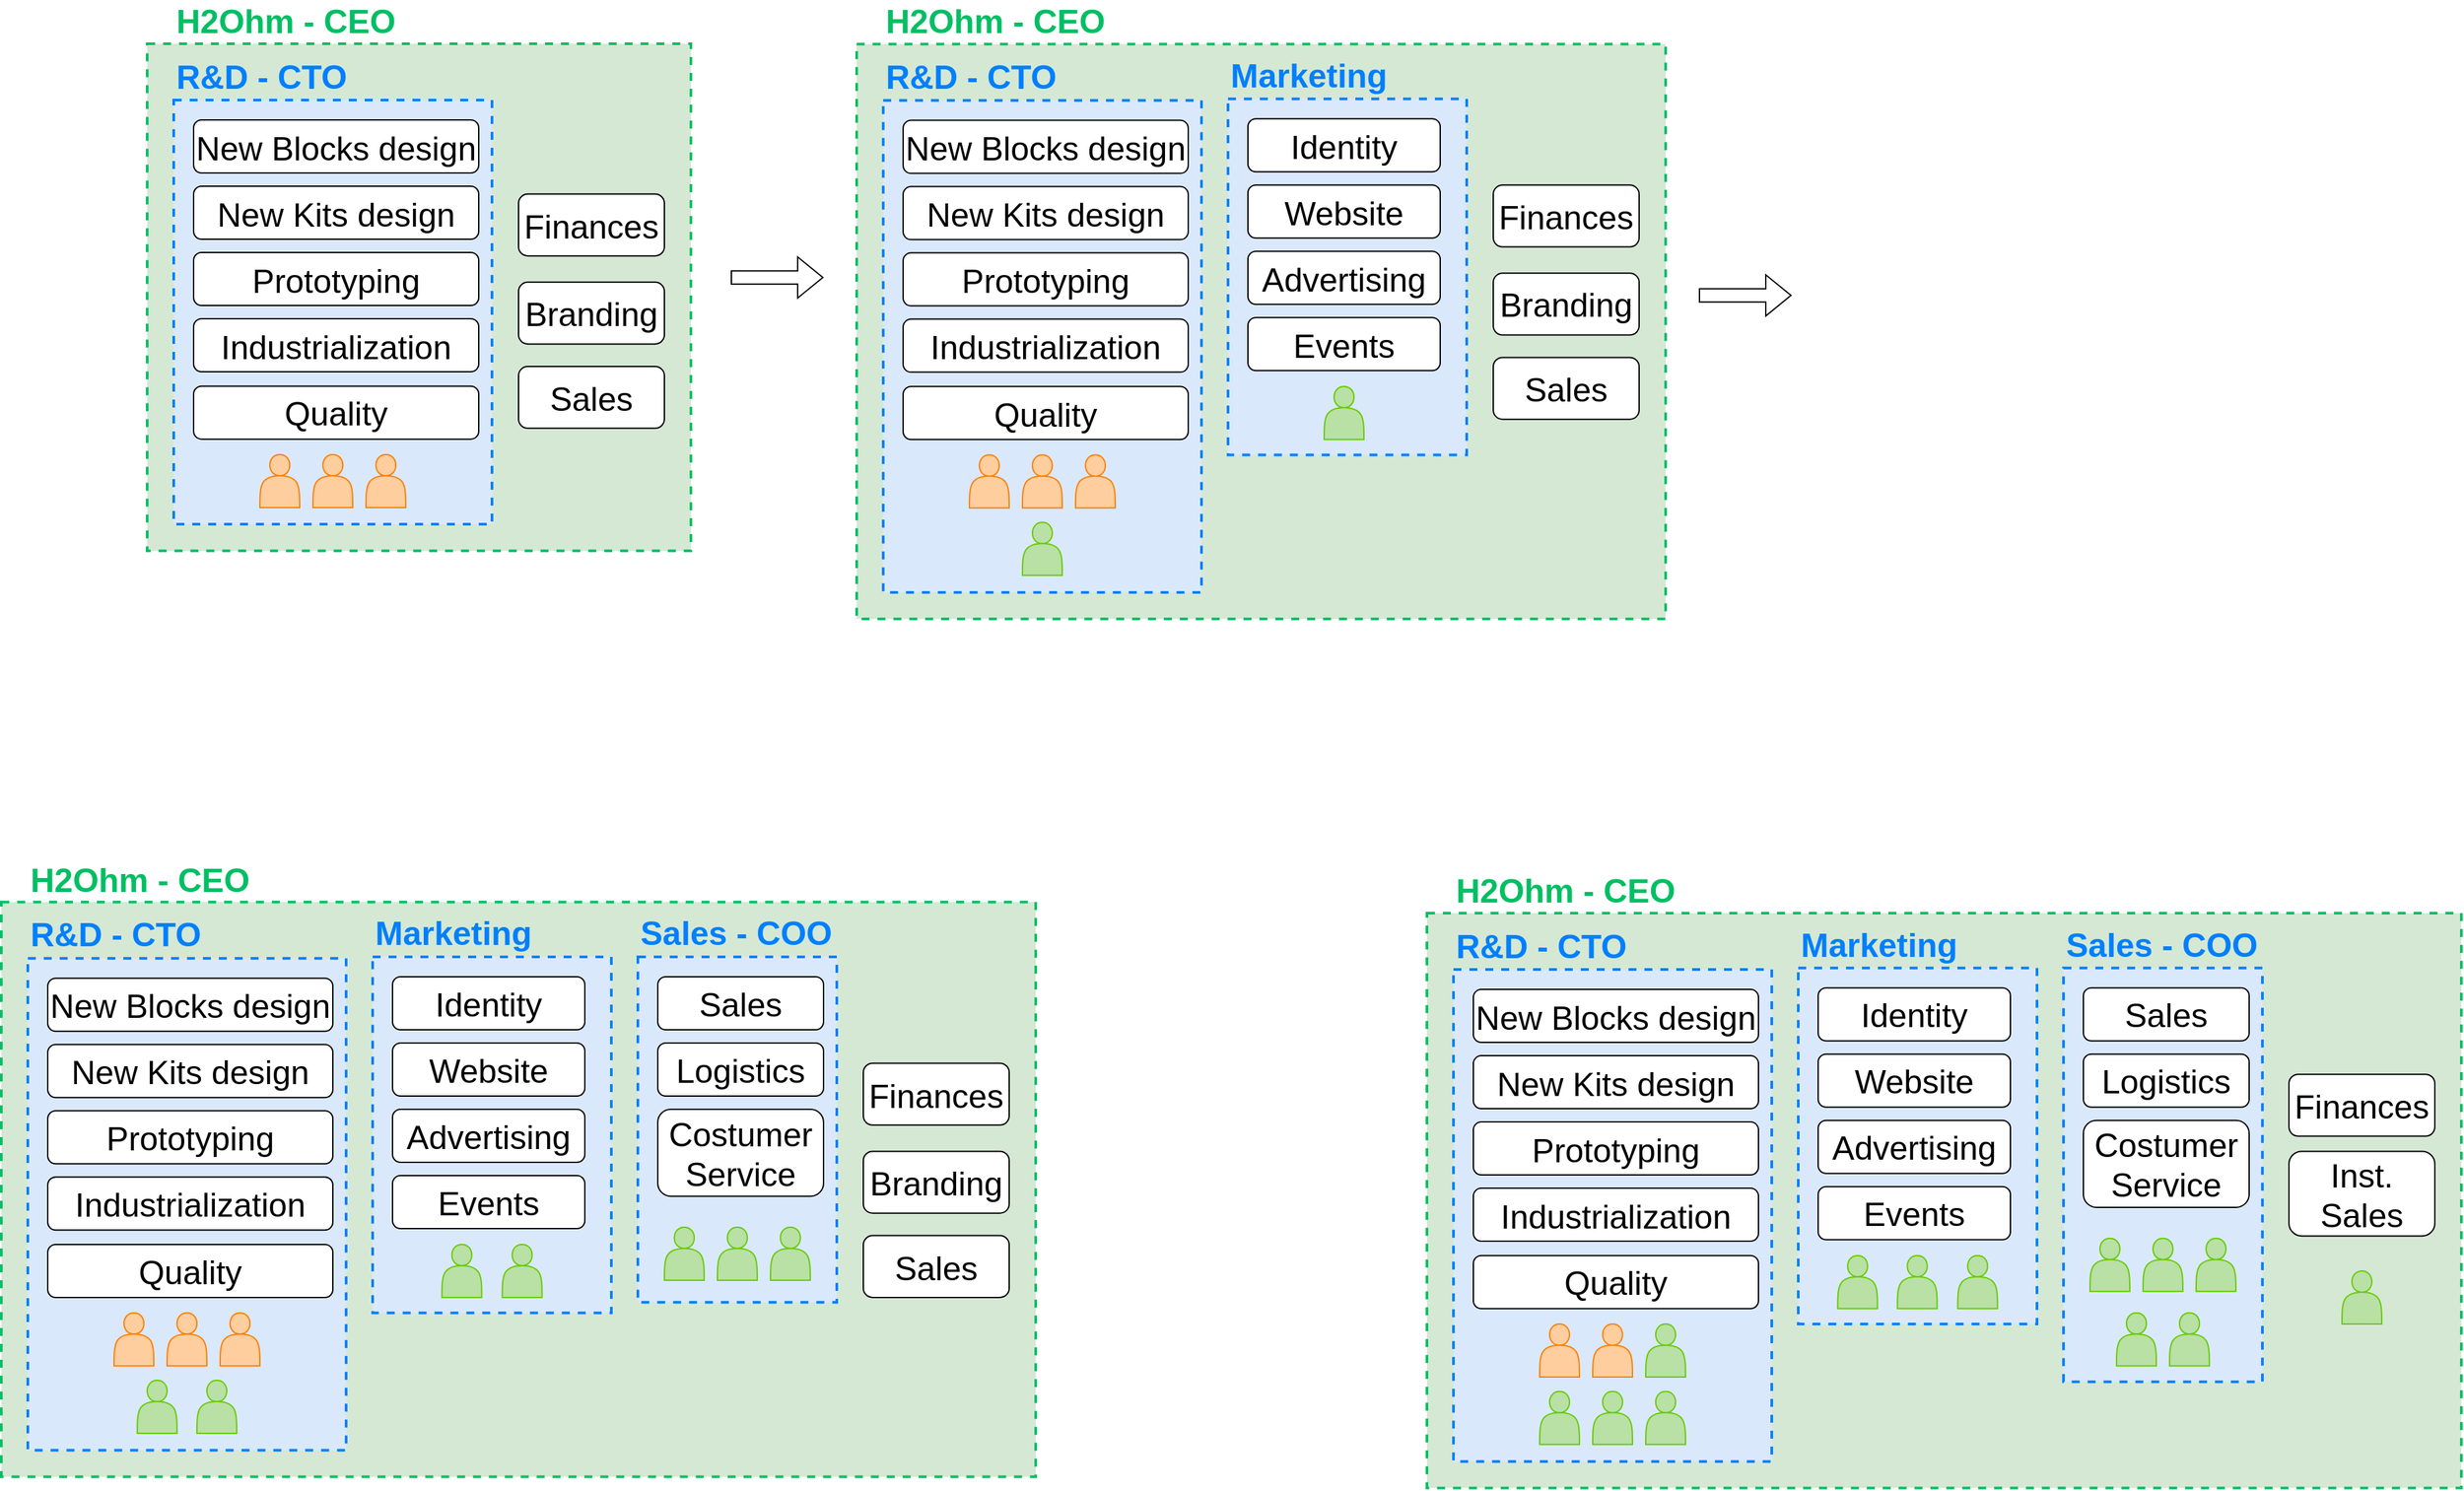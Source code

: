 <mxfile version="21.6.2" type="google">
  <diagram name="Página-1" id="nRX4eW31pLpcMuwV6m34">
    <mxGraphModel grid="1" page="1" gridSize="10" guides="1" tooltips="1" connect="1" arrows="1" fold="1" pageScale="1" pageWidth="1169" pageHeight="827" math="0" shadow="0">
      <root>
        <mxCell id="0" />
        <mxCell id="1" parent="0" />
        <mxCell id="Jp-LJL9DLWFaeXL6_sSn-21" value="" style="shape=flexArrow;endArrow=classic;html=1;rounded=0;fontSize=25;" edge="1" parent="1">
          <mxGeometry width="50" height="50" relative="1" as="geometry">
            <mxPoint x="100" y="346.38" as="sourcePoint" />
            <mxPoint x="170" y="346.38" as="targetPoint" />
          </mxGeometry>
        </mxCell>
        <mxCell id="Jp-LJL9DLWFaeXL6_sSn-23" value="" style="rounded=0;whiteSpace=wrap;html=1;labelPosition=left;verticalLabelPosition=top;align=right;verticalAlign=bottom;fillColor=#d5e8d4;strokeColor=#00bf63;strokeWidth=2;dashed=1;fontSize=25;" vertex="1" parent="1">
          <mxGeometry x="-340" y="170" width="410" height="382.63" as="geometry" />
        </mxCell>
        <mxCell id="Jp-LJL9DLWFaeXL6_sSn-24" value="&lt;font style=&quot;font-size: 25px;&quot;&gt;&lt;b style=&quot;font-size: 25px;&quot;&gt;H2Ohm - CEO&lt;/b&gt;&lt;/font&gt;" style="text;html=1;strokeColor=none;fillColor=none;align=left;verticalAlign=bottom;whiteSpace=wrap;rounded=0;fontColor=#00bf63;fontSize=25;" vertex="1" parent="1">
          <mxGeometry x="-320" y="142.37" width="190" height="27.63" as="geometry" />
        </mxCell>
        <mxCell id="Jp-LJL9DLWFaeXL6_sSn-28" value="R&amp;amp;D - CTO" style="text;html=1;strokeColor=none;fillColor=none;align=left;verticalAlign=bottom;whiteSpace=wrap;rounded=0;fontColor=#007FFF;fontStyle=1;fontSize=25;" vertex="1" parent="1">
          <mxGeometry x="-320" y="190.1" width="140" height="21.57" as="geometry" />
        </mxCell>
        <mxCell id="Jp-LJL9DLWFaeXL6_sSn-35" value="Finances" style="rounded=1;whiteSpace=wrap;html=1;fontSize=25;" vertex="1" parent="1">
          <mxGeometry x="-59.997" y="283.423" width="110" height="46.667" as="geometry" />
        </mxCell>
        <mxCell id="Jp-LJL9DLWFaeXL6_sSn-37" value="Branding" style="rounded=1;whiteSpace=wrap;html=1;fontSize=25;" vertex="1" parent="1">
          <mxGeometry x="-59.993" y="349.91" width="110" height="46.667" as="geometry" />
        </mxCell>
        <mxCell id="Jp-LJL9DLWFaeXL6_sSn-45" value="Sales" style="rounded=1;whiteSpace=wrap;html=1;fontSize=25;" vertex="1" parent="1">
          <mxGeometry x="-59.993" y="413.5" width="110" height="46.667" as="geometry" />
        </mxCell>
        <mxCell id="Jp-LJL9DLWFaeXL6_sSn-27" value="" style="rounded=0;whiteSpace=wrap;html=1;labelPosition=left;verticalLabelPosition=top;align=right;verticalAlign=bottom;fillColor=#dae8fc;strokeColor=#007FFF;dashed=1;strokeWidth=2;container=0;fontSize=25;" vertex="1" parent="1">
          <mxGeometry x="-320" y="212.52" width="240" height="320" as="geometry" />
        </mxCell>
        <mxCell id="Jp-LJL9DLWFaeXL6_sSn-29" value="New Blocks design" style="rounded=1;whiteSpace=wrap;html=1;container=0;fontSize=25;" vertex="1" parent="1">
          <mxGeometry x="-305" y="227.52" width="215" height="40" as="geometry" />
        </mxCell>
        <mxCell id="Jp-LJL9DLWFaeXL6_sSn-30" value="New Kits design" style="rounded=1;whiteSpace=wrap;html=1;container=0;fontSize=25;" vertex="1" parent="1">
          <mxGeometry x="-305" y="277.52" width="215" height="40" as="geometry" />
        </mxCell>
        <mxCell id="Jp-LJL9DLWFaeXL6_sSn-39" value="Prototyping" style="rounded=1;whiteSpace=wrap;html=1;container=0;fontSize=25;" vertex="1" parent="1">
          <mxGeometry x="-305" y="327.52" width="215" height="40" as="geometry" />
        </mxCell>
        <mxCell id="Jp-LJL9DLWFaeXL6_sSn-34" value="Industrialization" style="rounded=1;whiteSpace=wrap;html=1;container=0;fontSize=25;" vertex="1" parent="1">
          <mxGeometry x="-305" y="377.52" width="215" height="40" as="geometry" />
        </mxCell>
        <mxCell id="Jp-LJL9DLWFaeXL6_sSn-40" value="Quality" style="rounded=1;whiteSpace=wrap;html=1;container=0;fontSize=25;" vertex="1" parent="1">
          <mxGeometry x="-305" y="428.34" width="215" height="40" as="geometry" />
        </mxCell>
        <mxCell id="Jp-LJL9DLWFaeXL6_sSn-74" value="" style="shape=actor;whiteSpace=wrap;html=1;fillColor=#FFCE9F;strokeColor=#FF8000;fontSize=25;" vertex="1" parent="1">
          <mxGeometry x="-215" y="480.0" width="30" height="40" as="geometry" />
        </mxCell>
        <mxCell id="Jp-LJL9DLWFaeXL6_sSn-75" value="" style="shape=actor;whiteSpace=wrap;html=1;fillColor=#FFCE9F;strokeColor=#FF8000;fontSize=25;" vertex="1" parent="1">
          <mxGeometry x="-175" y="480.0" width="30" height="40" as="geometry" />
        </mxCell>
        <mxCell id="Jp-LJL9DLWFaeXL6_sSn-76" value="" style="shape=actor;whiteSpace=wrap;html=1;fillColor=#FFCE9F;strokeColor=#FF8000;fontSize=25;" vertex="1" parent="1">
          <mxGeometry x="-255" y="480.0" width="30" height="40" as="geometry" />
        </mxCell>
        <mxCell id="HkCOKgLeLmSAqZhBuIUz-18" value="" style="rounded=0;whiteSpace=wrap;html=1;labelPosition=left;verticalLabelPosition=top;align=right;verticalAlign=bottom;fillColor=#d5e8d4;strokeColor=#00bf63;strokeWidth=2;dashed=1;fontSize=25;" vertex="1" parent="1">
          <mxGeometry x="195" y="170.29" width="610" height="433.68" as="geometry" />
        </mxCell>
        <mxCell id="HkCOKgLeLmSAqZhBuIUz-19" value="&lt;font style=&quot;font-size: 25px;&quot;&gt;&lt;b style=&quot;font-size: 25px;&quot;&gt;H2Ohm - CEO&lt;/b&gt;&lt;/font&gt;" style="text;html=1;strokeColor=none;fillColor=none;align=left;verticalAlign=bottom;whiteSpace=wrap;rounded=0;fontColor=#00bf63;fontSize=25;" vertex="1" parent="1">
          <mxGeometry x="215" y="142.66" width="190" height="27.63" as="geometry" />
        </mxCell>
        <mxCell id="HkCOKgLeLmSAqZhBuIUz-20" value="R&amp;amp;D - CTO" style="text;html=1;strokeColor=none;fillColor=none;align=left;verticalAlign=bottom;whiteSpace=wrap;rounded=0;fontColor=#007FFF;fontStyle=1;fontSize=25;" vertex="1" parent="1">
          <mxGeometry x="215" y="190.39" width="140" height="21.57" as="geometry" />
        </mxCell>
        <mxCell id="HkCOKgLeLmSAqZhBuIUz-21" value="Finances" style="rounded=1;whiteSpace=wrap;html=1;fontSize=25;" vertex="1" parent="1">
          <mxGeometry x="675.003" y="276.633" width="110" height="46.667" as="geometry" />
        </mxCell>
        <mxCell id="HkCOKgLeLmSAqZhBuIUz-22" value="Branding" style="rounded=1;whiteSpace=wrap;html=1;fontSize=25;" vertex="1" parent="1">
          <mxGeometry x="675.007" y="343.12" width="110" height="46.667" as="geometry" />
        </mxCell>
        <mxCell id="HkCOKgLeLmSAqZhBuIUz-23" value="Sales" style="rounded=1;whiteSpace=wrap;html=1;fontSize=25;" vertex="1" parent="1">
          <mxGeometry x="675.007" y="406.71" width="110" height="46.667" as="geometry" />
        </mxCell>
        <mxCell id="HkCOKgLeLmSAqZhBuIUz-24" value="" style="rounded=0;whiteSpace=wrap;html=1;labelPosition=left;verticalLabelPosition=top;align=right;verticalAlign=bottom;fillColor=#dae8fc;strokeColor=#007FFF;dashed=1;strokeWidth=2;container=0;fontSize=25;" vertex="1" parent="1">
          <mxGeometry x="215" y="212.81" width="240" height="371.16" as="geometry" />
        </mxCell>
        <mxCell id="HkCOKgLeLmSAqZhBuIUz-25" value="New Blocks design" style="rounded=1;whiteSpace=wrap;html=1;container=0;fontSize=25;" vertex="1" parent="1">
          <mxGeometry x="230" y="227.81" width="215" height="40" as="geometry" />
        </mxCell>
        <mxCell id="HkCOKgLeLmSAqZhBuIUz-26" value="New Kits design" style="rounded=1;whiteSpace=wrap;html=1;container=0;fontSize=25;" vertex="1" parent="1">
          <mxGeometry x="230" y="277.81" width="215" height="40" as="geometry" />
        </mxCell>
        <mxCell id="HkCOKgLeLmSAqZhBuIUz-27" value="Prototyping" style="rounded=1;whiteSpace=wrap;html=1;container=0;fontSize=25;" vertex="1" parent="1">
          <mxGeometry x="230" y="327.81" width="215" height="40" as="geometry" />
        </mxCell>
        <mxCell id="HkCOKgLeLmSAqZhBuIUz-28" value="Industrialization" style="rounded=1;whiteSpace=wrap;html=1;container=0;fontSize=25;" vertex="1" parent="1">
          <mxGeometry x="230" y="377.81" width="215" height="40" as="geometry" />
        </mxCell>
        <mxCell id="HkCOKgLeLmSAqZhBuIUz-29" value="Quality" style="rounded=1;whiteSpace=wrap;html=1;container=0;fontSize=25;" vertex="1" parent="1">
          <mxGeometry x="230" y="428.63" width="215" height="40" as="geometry" />
        </mxCell>
        <mxCell id="HkCOKgLeLmSAqZhBuIUz-30" value="" style="shape=actor;whiteSpace=wrap;html=1;fillColor=#FFCE9F;strokeColor=#FF8000;fontSize=25;" vertex="1" parent="1">
          <mxGeometry x="320" y="480.29" width="30" height="40" as="geometry" />
        </mxCell>
        <mxCell id="HkCOKgLeLmSAqZhBuIUz-31" value="" style="shape=actor;whiteSpace=wrap;html=1;fillColor=#FFCE9F;strokeColor=#FF8000;fontSize=25;" vertex="1" parent="1">
          <mxGeometry x="360" y="480.29" width="30" height="40" as="geometry" />
        </mxCell>
        <mxCell id="HkCOKgLeLmSAqZhBuIUz-32" value="" style="shape=actor;whiteSpace=wrap;html=1;fillColor=#FFCE9F;strokeColor=#FF8000;fontSize=25;" vertex="1" parent="1">
          <mxGeometry x="280" y="480.29" width="30" height="40" as="geometry" />
        </mxCell>
        <mxCell id="HkCOKgLeLmSAqZhBuIUz-33" value="" style="shape=actor;whiteSpace=wrap;html=1;fillColor=#B9E0A5;strokeColor=#66CC00;fontSize=25;" vertex="1" parent="1">
          <mxGeometry x="320" y="531.17" width="30" height="40" as="geometry" />
        </mxCell>
        <mxCell id="HkCOKgLeLmSAqZhBuIUz-34" value="&lt;div style=&quot;font-size: 25px;&quot;&gt;Marketing&lt;/div&gt;" style="text;html=1;strokeColor=none;fillColor=none;align=left;verticalAlign=bottom;whiteSpace=wrap;rounded=0;fontColor=#007FFF;fontStyle=1;fontSize=25;" vertex="1" parent="1">
          <mxGeometry x="475" y="189.21" width="120" height="21.57" as="geometry" />
        </mxCell>
        <mxCell id="HkCOKgLeLmSAqZhBuIUz-35" value="" style="rounded=0;whiteSpace=wrap;html=1;labelPosition=left;verticalLabelPosition=top;align=right;verticalAlign=bottom;fillColor=#dae8fc;strokeColor=#007FFF;dashed=1;strokeWidth=2;container=0;fontSize=25;" vertex="1" parent="1">
          <mxGeometry x="475" y="211.63" width="180" height="268.66" as="geometry" />
        </mxCell>
        <mxCell id="HkCOKgLeLmSAqZhBuIUz-36" value="Identity" style="rounded=1;whiteSpace=wrap;html=1;container=0;fontSize=25;" vertex="1" parent="1">
          <mxGeometry x="490" y="226.63" width="145" height="40" as="geometry" />
        </mxCell>
        <mxCell id="HkCOKgLeLmSAqZhBuIUz-37" value="Website" style="rounded=1;whiteSpace=wrap;html=1;container=0;fontSize=25;" vertex="1" parent="1">
          <mxGeometry x="490" y="276.63" width="145" height="40" as="geometry" />
        </mxCell>
        <mxCell id="HkCOKgLeLmSAqZhBuIUz-38" value="Advertising" style="rounded=1;whiteSpace=wrap;html=1;container=0;fontSize=25;" vertex="1" parent="1">
          <mxGeometry x="490" y="326.63" width="145" height="40" as="geometry" />
        </mxCell>
        <mxCell id="HkCOKgLeLmSAqZhBuIUz-39" value="Events" style="rounded=1;whiteSpace=wrap;html=1;container=0;fontSize=25;" vertex="1" parent="1">
          <mxGeometry x="490" y="376.63" width="145" height="40" as="geometry" />
        </mxCell>
        <mxCell id="HkCOKgLeLmSAqZhBuIUz-40" value="" style="shape=actor;whiteSpace=wrap;html=1;fillColor=#B9E0A5;strokeColor=#66CC00;fontSize=25;" vertex="1" parent="1">
          <mxGeometry x="547.5" y="428.63" width="30" height="40" as="geometry" />
        </mxCell>
        <mxCell id="HkCOKgLeLmSAqZhBuIUz-41" value="" style="rounded=0;whiteSpace=wrap;html=1;labelPosition=left;verticalLabelPosition=top;align=right;verticalAlign=bottom;fillColor=#d5e8d4;strokeColor=#00bf63;strokeWidth=2;dashed=1;fontSize=25;movable=1;resizable=1;rotatable=1;deletable=1;editable=1;locked=0;connectable=1;" vertex="1" parent="1">
          <mxGeometry x="-450" y="817.63" width="780" height="433.68" as="geometry" />
        </mxCell>
        <mxCell id="HkCOKgLeLmSAqZhBuIUz-42" value="&lt;font style=&quot;font-size: 25px;&quot;&gt;&lt;b style=&quot;font-size: 25px;&quot;&gt;H2Ohm - CEO&lt;/b&gt;&lt;/font&gt;" style="text;html=1;strokeColor=none;fillColor=none;align=left;verticalAlign=bottom;whiteSpace=wrap;rounded=0;fontColor=#00bf63;fontSize=25;movable=1;resizable=1;rotatable=1;deletable=1;editable=1;locked=0;connectable=1;" vertex="1" parent="1">
          <mxGeometry x="-430" y="790.0" width="190" height="27.63" as="geometry" />
        </mxCell>
        <mxCell id="HkCOKgLeLmSAqZhBuIUz-43" value="R&amp;amp;D - CTO" style="text;html=1;strokeColor=none;fillColor=none;align=left;verticalAlign=bottom;whiteSpace=wrap;rounded=0;fontColor=#007FFF;fontStyle=1;fontSize=25;movable=1;resizable=1;rotatable=1;deletable=1;editable=1;locked=0;connectable=1;" vertex="1" parent="1">
          <mxGeometry x="-430" y="837.73" width="140" height="21.57" as="geometry" />
        </mxCell>
        <mxCell id="HkCOKgLeLmSAqZhBuIUz-44" value="Finances" style="rounded=1;whiteSpace=wrap;html=1;fontSize=25;movable=1;resizable=1;rotatable=1;deletable=1;editable=1;locked=0;connectable=1;" vertex="1" parent="1">
          <mxGeometry x="200.003" y="939.223" width="110" height="46.667" as="geometry" />
        </mxCell>
        <mxCell id="HkCOKgLeLmSAqZhBuIUz-45" value="Branding" style="rounded=1;whiteSpace=wrap;html=1;fontSize=25;movable=1;resizable=1;rotatable=1;deletable=1;editable=1;locked=0;connectable=1;" vertex="1" parent="1">
          <mxGeometry x="200.007" y="1005.71" width="110" height="46.667" as="geometry" />
        </mxCell>
        <mxCell id="HkCOKgLeLmSAqZhBuIUz-46" value="Sales" style="rounded=1;whiteSpace=wrap;html=1;fontSize=25;movable=1;resizable=1;rotatable=1;deletable=1;editable=1;locked=0;connectable=1;" vertex="1" parent="1">
          <mxGeometry x="200.007" y="1069.3" width="110" height="46.667" as="geometry" />
        </mxCell>
        <mxCell id="HkCOKgLeLmSAqZhBuIUz-47" value="" style="rounded=0;whiteSpace=wrap;html=1;labelPosition=left;verticalLabelPosition=top;align=right;verticalAlign=bottom;fillColor=#dae8fc;strokeColor=#007FFF;dashed=1;strokeWidth=2;container=0;fontSize=25;movable=1;resizable=1;rotatable=1;deletable=1;editable=1;locked=0;connectable=1;" vertex="1" parent="1">
          <mxGeometry x="-430" y="860.15" width="240" height="371.16" as="geometry" />
        </mxCell>
        <mxCell id="HkCOKgLeLmSAqZhBuIUz-48" value="New Blocks design" style="rounded=1;whiteSpace=wrap;html=1;container=0;fontSize=25;movable=1;resizable=1;rotatable=1;deletable=1;editable=1;locked=0;connectable=1;" vertex="1" parent="1">
          <mxGeometry x="-415" y="875.15" width="215" height="40" as="geometry" />
        </mxCell>
        <mxCell id="HkCOKgLeLmSAqZhBuIUz-49" value="New Kits design" style="rounded=1;whiteSpace=wrap;html=1;container=0;fontSize=25;movable=1;resizable=1;rotatable=1;deletable=1;editable=1;locked=0;connectable=1;" vertex="1" parent="1">
          <mxGeometry x="-415" y="925.15" width="215" height="40" as="geometry" />
        </mxCell>
        <mxCell id="HkCOKgLeLmSAqZhBuIUz-50" value="Prototyping" style="rounded=1;whiteSpace=wrap;html=1;container=0;fontSize=25;movable=1;resizable=1;rotatable=1;deletable=1;editable=1;locked=0;connectable=1;" vertex="1" parent="1">
          <mxGeometry x="-415" y="975.15" width="215" height="40" as="geometry" />
        </mxCell>
        <mxCell id="HkCOKgLeLmSAqZhBuIUz-51" value="Industrialization" style="rounded=1;whiteSpace=wrap;html=1;container=0;fontSize=25;movable=1;resizable=1;rotatable=1;deletable=1;editable=1;locked=0;connectable=1;" vertex="1" parent="1">
          <mxGeometry x="-415" y="1025.15" width="215" height="40" as="geometry" />
        </mxCell>
        <mxCell id="HkCOKgLeLmSAqZhBuIUz-52" value="Quality" style="rounded=1;whiteSpace=wrap;html=1;container=0;fontSize=25;movable=1;resizable=1;rotatable=1;deletable=1;editable=1;locked=0;connectable=1;" vertex="1" parent="1">
          <mxGeometry x="-415" y="1075.97" width="215" height="40" as="geometry" />
        </mxCell>
        <mxCell id="HkCOKgLeLmSAqZhBuIUz-53" value="" style="shape=actor;whiteSpace=wrap;html=1;fillColor=#FFCE9F;strokeColor=#FF8000;fontSize=25;movable=1;resizable=1;rotatable=1;deletable=1;editable=1;locked=0;connectable=1;" vertex="1" parent="1">
          <mxGeometry x="-325" y="1127.63" width="30" height="40" as="geometry" />
        </mxCell>
        <mxCell id="HkCOKgLeLmSAqZhBuIUz-54" value="" style="shape=actor;whiteSpace=wrap;html=1;fillColor=#FFCE9F;strokeColor=#FF8000;fontSize=25;movable=1;resizable=1;rotatable=1;deletable=1;editable=1;locked=0;connectable=1;" vertex="1" parent="1">
          <mxGeometry x="-285" y="1127.63" width="30" height="40" as="geometry" />
        </mxCell>
        <mxCell id="HkCOKgLeLmSAqZhBuIUz-55" value="" style="shape=actor;whiteSpace=wrap;html=1;fillColor=#FFCE9F;strokeColor=#FF8000;fontSize=25;movable=1;resizable=1;rotatable=1;deletable=1;editable=1;locked=0;connectable=1;" vertex="1" parent="1">
          <mxGeometry x="-365" y="1127.63" width="30" height="40" as="geometry" />
        </mxCell>
        <mxCell id="HkCOKgLeLmSAqZhBuIUz-56" value="" style="shape=actor;whiteSpace=wrap;html=1;fillColor=#B9E0A5;strokeColor=#66CC00;fontSize=25;movable=1;resizable=1;rotatable=1;deletable=1;editable=1;locked=0;connectable=1;" vertex="1" parent="1">
          <mxGeometry x="-347.5" y="1178.51" width="30" height="40" as="geometry" />
        </mxCell>
        <mxCell id="HkCOKgLeLmSAqZhBuIUz-57" value="&lt;div style=&quot;font-size: 25px;&quot;&gt;Marketing&lt;/div&gt;" style="text;html=1;strokeColor=none;fillColor=none;align=left;verticalAlign=bottom;whiteSpace=wrap;rounded=0;fontColor=#007FFF;fontStyle=1;fontSize=25;movable=1;resizable=1;rotatable=1;deletable=1;editable=1;locked=0;connectable=1;" vertex="1" parent="1">
          <mxGeometry x="-170" y="836.55" width="120" height="21.57" as="geometry" />
        </mxCell>
        <mxCell id="HkCOKgLeLmSAqZhBuIUz-58" value="" style="rounded=0;whiteSpace=wrap;html=1;labelPosition=left;verticalLabelPosition=top;align=right;verticalAlign=bottom;fillColor=#dae8fc;strokeColor=#007FFF;dashed=1;strokeWidth=2;container=0;fontSize=25;movable=1;resizable=1;rotatable=1;deletable=1;editable=1;locked=0;connectable=1;" vertex="1" parent="1">
          <mxGeometry x="-170" y="858.97" width="180" height="268.66" as="geometry" />
        </mxCell>
        <mxCell id="HkCOKgLeLmSAqZhBuIUz-59" value="Identity" style="rounded=1;whiteSpace=wrap;html=1;container=0;fontSize=25;movable=1;resizable=1;rotatable=1;deletable=1;editable=1;locked=0;connectable=1;" vertex="1" parent="1">
          <mxGeometry x="-155" y="873.97" width="145" height="40" as="geometry" />
        </mxCell>
        <mxCell id="HkCOKgLeLmSAqZhBuIUz-60" value="Website" style="rounded=1;whiteSpace=wrap;html=1;container=0;fontSize=25;movable=1;resizable=1;rotatable=1;deletable=1;editable=1;locked=0;connectable=1;" vertex="1" parent="1">
          <mxGeometry x="-155" y="923.97" width="145" height="40" as="geometry" />
        </mxCell>
        <mxCell id="HkCOKgLeLmSAqZhBuIUz-61" value="Advertising" style="rounded=1;whiteSpace=wrap;html=1;container=0;fontSize=25;movable=1;resizable=1;rotatable=1;deletable=1;editable=1;locked=0;connectable=1;" vertex="1" parent="1">
          <mxGeometry x="-155" y="973.97" width="145" height="40" as="geometry" />
        </mxCell>
        <mxCell id="HkCOKgLeLmSAqZhBuIUz-62" value="Events" style="rounded=1;whiteSpace=wrap;html=1;container=0;fontSize=25;movable=1;resizable=1;rotatable=1;deletable=1;editable=1;locked=0;connectable=1;" vertex="1" parent="1">
          <mxGeometry x="-155" y="1023.97" width="145" height="40" as="geometry" />
        </mxCell>
        <mxCell id="HkCOKgLeLmSAqZhBuIUz-63" value="" style="shape=actor;whiteSpace=wrap;html=1;fillColor=#B9E0A5;strokeColor=#66CC00;fontSize=25;movable=1;resizable=1;rotatable=1;deletable=1;editable=1;locked=0;connectable=1;" vertex="1" parent="1">
          <mxGeometry x="-72.25" y="1075.97" width="30" height="40" as="geometry" />
        </mxCell>
        <mxCell id="HkCOKgLeLmSAqZhBuIUz-64" value="" style="shape=actor;whiteSpace=wrap;html=1;fillColor=#B9E0A5;strokeColor=#66CC00;fontSize=25;movable=1;resizable=1;rotatable=1;deletable=1;editable=1;locked=0;connectable=1;" vertex="1" parent="1">
          <mxGeometry x="-302.5" y="1178.51" width="30" height="40" as="geometry" />
        </mxCell>
        <mxCell id="HkCOKgLeLmSAqZhBuIUz-65" value="" style="shape=actor;whiteSpace=wrap;html=1;fillColor=#B9E0A5;strokeColor=#66CC00;fontSize=25;movable=1;resizable=1;rotatable=1;deletable=1;editable=1;locked=0;connectable=1;" vertex="1" parent="1">
          <mxGeometry x="-117.75" y="1075.97" width="30" height="40" as="geometry" />
        </mxCell>
        <mxCell id="HkCOKgLeLmSAqZhBuIUz-67" value="Sales - COO" style="text;html=1;strokeColor=none;fillColor=none;align=left;verticalAlign=bottom;whiteSpace=wrap;rounded=0;fontColor=#007FFF;fontStyle=1;fontSize=25;movable=1;resizable=1;rotatable=1;deletable=1;editable=1;locked=0;connectable=1;" vertex="1" parent="1">
          <mxGeometry x="30" y="836.55" width="170" height="21.57" as="geometry" />
        </mxCell>
        <mxCell id="HkCOKgLeLmSAqZhBuIUz-68" value="" style="rounded=0;whiteSpace=wrap;html=1;labelPosition=left;verticalLabelPosition=top;align=right;verticalAlign=bottom;fillColor=#dae8fc;strokeColor=#007FFF;dashed=1;strokeWidth=2;container=0;fontSize=25;movable=1;resizable=1;rotatable=1;deletable=1;editable=1;locked=0;connectable=1;" vertex="1" parent="1">
          <mxGeometry x="30" y="858.97" width="150" height="260.6" as="geometry" />
        </mxCell>
        <mxCell id="HkCOKgLeLmSAqZhBuIUz-69" value="Sales" style="rounded=1;whiteSpace=wrap;html=1;container=0;fontSize=25;movable=1;resizable=1;rotatable=1;deletable=1;editable=1;locked=0;connectable=1;" vertex="1" parent="1">
          <mxGeometry x="45" y="873.97" width="125" height="40" as="geometry" />
        </mxCell>
        <mxCell id="HkCOKgLeLmSAqZhBuIUz-70" value="Logistics" style="rounded=1;whiteSpace=wrap;html=1;container=0;fontSize=25;movable=1;resizable=1;rotatable=1;deletable=1;editable=1;locked=0;connectable=1;" vertex="1" parent="1">
          <mxGeometry x="45" y="923.97" width="125" height="40" as="geometry" />
        </mxCell>
        <mxCell id="HkCOKgLeLmSAqZhBuIUz-71" value="Costumer Service" style="rounded=1;whiteSpace=wrap;html=1;container=0;fontSize=25;movable=1;resizable=1;rotatable=1;deletable=1;editable=1;locked=0;connectable=1;" vertex="1" parent="1">
          <mxGeometry x="45" y="973.97" width="125" height="65.6" as="geometry" />
        </mxCell>
        <mxCell id="HkCOKgLeLmSAqZhBuIUz-72" value="" style="shape=actor;whiteSpace=wrap;html=1;fillColor=#B9E0A5;strokeColor=#66CC00;fontSize=25;movable=1;resizable=1;rotatable=1;deletable=1;editable=1;locked=0;connectable=1;" vertex="1" parent="1">
          <mxGeometry x="90" y="1062.98" width="30" height="40" as="geometry" />
        </mxCell>
        <mxCell id="HkCOKgLeLmSAqZhBuIUz-73" value="" style="shape=actor;whiteSpace=wrap;html=1;fillColor=#B9E0A5;strokeColor=#66CC00;fontSize=25;movable=1;resizable=1;rotatable=1;deletable=1;editable=1;locked=0;connectable=1;" vertex="1" parent="1">
          <mxGeometry x="130" y="1062.98" width="30" height="40" as="geometry" />
        </mxCell>
        <mxCell id="HkCOKgLeLmSAqZhBuIUz-74" value="" style="shape=actor;whiteSpace=wrap;html=1;fillColor=#B9E0A5;strokeColor=#66CC00;fontSize=25;movable=1;resizable=1;rotatable=1;deletable=1;editable=1;locked=0;connectable=1;" vertex="1" parent="1">
          <mxGeometry x="50" y="1062.98" width="30" height="40" as="geometry" />
        </mxCell>
        <mxCell id="HkCOKgLeLmSAqZhBuIUz-75" value="" style="shape=flexArrow;endArrow=classic;html=1;rounded=0;fontSize=25;" edge="1" parent="1">
          <mxGeometry width="50" height="50" relative="1" as="geometry">
            <mxPoint x="830" y="359.89" as="sourcePoint" />
            <mxPoint x="900" y="359.89" as="targetPoint" />
          </mxGeometry>
        </mxCell>
        <mxCell id="HkCOKgLeLmSAqZhBuIUz-76" value="" style="rounded=0;whiteSpace=wrap;html=1;labelPosition=left;verticalLabelPosition=top;align=right;verticalAlign=bottom;fillColor=#d5e8d4;strokeColor=#00bf63;strokeWidth=2;dashed=1;fontSize=25;movable=1;resizable=1;rotatable=1;deletable=1;editable=1;locked=0;connectable=1;" vertex="1" parent="1">
          <mxGeometry x="625" y="826.02" width="780" height="433.68" as="geometry" />
        </mxCell>
        <mxCell id="HkCOKgLeLmSAqZhBuIUz-77" value="&lt;font style=&quot;font-size: 25px;&quot;&gt;&lt;b style=&quot;font-size: 25px;&quot;&gt;H2Ohm - CEO&lt;/b&gt;&lt;/font&gt;" style="text;html=1;strokeColor=none;fillColor=none;align=left;verticalAlign=bottom;whiteSpace=wrap;rounded=0;fontColor=#00bf63;fontSize=25;movable=1;resizable=1;rotatable=1;deletable=1;editable=1;locked=0;connectable=1;" vertex="1" parent="1">
          <mxGeometry x="645" y="798.39" width="190" height="27.63" as="geometry" />
        </mxCell>
        <mxCell id="HkCOKgLeLmSAqZhBuIUz-78" value="R&amp;amp;D - CTO" style="text;html=1;strokeColor=none;fillColor=none;align=left;verticalAlign=bottom;whiteSpace=wrap;rounded=0;fontColor=#007FFF;fontStyle=1;fontSize=25;movable=1;resizable=1;rotatable=1;deletable=1;editable=1;locked=0;connectable=1;" vertex="1" parent="1">
          <mxGeometry x="645" y="846.12" width="140" height="21.57" as="geometry" />
        </mxCell>
        <mxCell id="HkCOKgLeLmSAqZhBuIUz-79" value="Finances" style="rounded=1;whiteSpace=wrap;html=1;fontSize=25;movable=1;resizable=1;rotatable=1;deletable=1;editable=1;locked=0;connectable=1;" vertex="1" parent="1">
          <mxGeometry x="1275.003" y="947.613" width="110" height="46.667" as="geometry" />
        </mxCell>
        <mxCell id="HkCOKgLeLmSAqZhBuIUz-82" value="" style="rounded=0;whiteSpace=wrap;html=1;labelPosition=left;verticalLabelPosition=top;align=right;verticalAlign=bottom;fillColor=#dae8fc;strokeColor=#007FFF;dashed=1;strokeWidth=2;container=0;fontSize=25;movable=1;resizable=1;rotatable=1;deletable=1;editable=1;locked=0;connectable=1;" vertex="1" parent="1">
          <mxGeometry x="645" y="868.54" width="240" height="371.16" as="geometry" />
        </mxCell>
        <mxCell id="HkCOKgLeLmSAqZhBuIUz-83" value="New Blocks design" style="rounded=1;whiteSpace=wrap;html=1;container=0;fontSize=25;movable=1;resizable=1;rotatable=1;deletable=1;editable=1;locked=0;connectable=1;" vertex="1" parent="1">
          <mxGeometry x="660" y="883.54" width="215" height="40" as="geometry" />
        </mxCell>
        <mxCell id="HkCOKgLeLmSAqZhBuIUz-84" value="New Kits design" style="rounded=1;whiteSpace=wrap;html=1;container=0;fontSize=25;movable=1;resizable=1;rotatable=1;deletable=1;editable=1;locked=0;connectable=1;" vertex="1" parent="1">
          <mxGeometry x="660" y="933.54" width="215" height="40" as="geometry" />
        </mxCell>
        <mxCell id="HkCOKgLeLmSAqZhBuIUz-85" value="Prototyping" style="rounded=1;whiteSpace=wrap;html=1;container=0;fontSize=25;movable=1;resizable=1;rotatable=1;deletable=1;editable=1;locked=0;connectable=1;" vertex="1" parent="1">
          <mxGeometry x="660" y="983.54" width="215" height="40" as="geometry" />
        </mxCell>
        <mxCell id="HkCOKgLeLmSAqZhBuIUz-86" value="Industrialization" style="rounded=1;whiteSpace=wrap;html=1;container=0;fontSize=25;movable=1;resizable=1;rotatable=1;deletable=1;editable=1;locked=0;connectable=1;" vertex="1" parent="1">
          <mxGeometry x="660" y="1033.54" width="215" height="40" as="geometry" />
        </mxCell>
        <mxCell id="HkCOKgLeLmSAqZhBuIUz-87" value="Quality" style="rounded=1;whiteSpace=wrap;html=1;container=0;fontSize=25;movable=1;resizable=1;rotatable=1;deletable=1;editable=1;locked=0;connectable=1;" vertex="1" parent="1">
          <mxGeometry x="660" y="1084.36" width="215" height="40" as="geometry" />
        </mxCell>
        <mxCell id="HkCOKgLeLmSAqZhBuIUz-88" value="" style="shape=actor;whiteSpace=wrap;html=1;fillColor=#FFCE9F;strokeColor=#FF8000;fontSize=25;movable=1;resizable=1;rotatable=1;deletable=1;editable=1;locked=0;connectable=1;" vertex="1" parent="1">
          <mxGeometry x="750" y="1136.02" width="30" height="40" as="geometry" />
        </mxCell>
        <mxCell id="HkCOKgLeLmSAqZhBuIUz-90" value="" style="shape=actor;whiteSpace=wrap;html=1;fillColor=#FFCE9F;strokeColor=#FF8000;fontSize=25;movable=1;resizable=1;rotatable=1;deletable=1;editable=1;locked=0;connectable=1;" vertex="1" parent="1">
          <mxGeometry x="710" y="1136.02" width="30" height="40" as="geometry" />
        </mxCell>
        <mxCell id="HkCOKgLeLmSAqZhBuIUz-91" value="" style="shape=actor;whiteSpace=wrap;html=1;fillColor=#B9E0A5;strokeColor=#66CC00;fontSize=25;movable=1;resizable=1;rotatable=1;deletable=1;editable=1;locked=0;connectable=1;" vertex="1" parent="1">
          <mxGeometry x="710" y="1186.9" width="30" height="40" as="geometry" />
        </mxCell>
        <mxCell id="HkCOKgLeLmSAqZhBuIUz-92" value="&lt;div style=&quot;font-size: 25px;&quot;&gt;Marketing&lt;/div&gt;" style="text;html=1;strokeColor=none;fillColor=none;align=left;verticalAlign=bottom;whiteSpace=wrap;rounded=0;fontColor=#007FFF;fontStyle=1;fontSize=25;movable=1;resizable=1;rotatable=1;deletable=1;editable=1;locked=0;connectable=1;" vertex="1" parent="1">
          <mxGeometry x="905" y="844.94" width="120" height="21.57" as="geometry" />
        </mxCell>
        <mxCell id="HkCOKgLeLmSAqZhBuIUz-93" value="" style="rounded=0;whiteSpace=wrap;html=1;labelPosition=left;verticalLabelPosition=top;align=right;verticalAlign=bottom;fillColor=#dae8fc;strokeColor=#007FFF;dashed=1;strokeWidth=2;container=0;fontSize=25;movable=1;resizable=1;rotatable=1;deletable=1;editable=1;locked=0;connectable=1;" vertex="1" parent="1">
          <mxGeometry x="905" y="867.36" width="180" height="268.66" as="geometry" />
        </mxCell>
        <mxCell id="HkCOKgLeLmSAqZhBuIUz-94" value="Identity" style="rounded=1;whiteSpace=wrap;html=1;container=0;fontSize=25;movable=1;resizable=1;rotatable=1;deletable=1;editable=1;locked=0;connectable=1;" vertex="1" parent="1">
          <mxGeometry x="920" y="882.36" width="145" height="40" as="geometry" />
        </mxCell>
        <mxCell id="HkCOKgLeLmSAqZhBuIUz-95" value="Website" style="rounded=1;whiteSpace=wrap;html=1;container=0;fontSize=25;movable=1;resizable=1;rotatable=1;deletable=1;editable=1;locked=0;connectable=1;" vertex="1" parent="1">
          <mxGeometry x="920" y="932.36" width="145" height="40" as="geometry" />
        </mxCell>
        <mxCell id="HkCOKgLeLmSAqZhBuIUz-96" value="Advertising" style="rounded=1;whiteSpace=wrap;html=1;container=0;fontSize=25;movable=1;resizable=1;rotatable=1;deletable=1;editable=1;locked=0;connectable=1;" vertex="1" parent="1">
          <mxGeometry x="920" y="982.36" width="145" height="40" as="geometry" />
        </mxCell>
        <mxCell id="HkCOKgLeLmSAqZhBuIUz-97" value="Events" style="rounded=1;whiteSpace=wrap;html=1;container=0;fontSize=25;movable=1;resizable=1;rotatable=1;deletable=1;editable=1;locked=0;connectable=1;" vertex="1" parent="1">
          <mxGeometry x="920" y="1032.36" width="145" height="40" as="geometry" />
        </mxCell>
        <mxCell id="HkCOKgLeLmSAqZhBuIUz-98" value="" style="shape=actor;whiteSpace=wrap;html=1;fillColor=#B9E0A5;strokeColor=#66CC00;fontSize=25;movable=1;resizable=1;rotatable=1;deletable=1;editable=1;locked=0;connectable=1;" vertex="1" parent="1">
          <mxGeometry x="1025.25" y="1084.36" width="30" height="40" as="geometry" />
        </mxCell>
        <mxCell id="HkCOKgLeLmSAqZhBuIUz-99" value="" style="shape=actor;whiteSpace=wrap;html=1;fillColor=#B9E0A5;strokeColor=#66CC00;fontSize=25;movable=1;resizable=1;rotatable=1;deletable=1;editable=1;locked=0;connectable=1;" vertex="1" parent="1">
          <mxGeometry x="790" y="1186.9" width="30" height="40" as="geometry" />
        </mxCell>
        <mxCell id="HkCOKgLeLmSAqZhBuIUz-100" value="" style="shape=actor;whiteSpace=wrap;html=1;fillColor=#B9E0A5;strokeColor=#66CC00;fontSize=25;movable=1;resizable=1;rotatable=1;deletable=1;editable=1;locked=0;connectable=1;" vertex="1" parent="1">
          <mxGeometry x="979.75" y="1084.36" width="30" height="40" as="geometry" />
        </mxCell>
        <mxCell id="HkCOKgLeLmSAqZhBuIUz-101" value="Sales - COO" style="text;html=1;strokeColor=none;fillColor=none;align=left;verticalAlign=bottom;whiteSpace=wrap;rounded=0;fontColor=#007FFF;fontStyle=1;fontSize=25;movable=1;resizable=1;rotatable=1;deletable=1;editable=1;locked=0;connectable=1;" vertex="1" parent="1">
          <mxGeometry x="1105" y="844.94" width="170" height="21.57" as="geometry" />
        </mxCell>
        <mxCell id="HkCOKgLeLmSAqZhBuIUz-102" value="" style="rounded=0;whiteSpace=wrap;html=1;labelPosition=left;verticalLabelPosition=top;align=right;verticalAlign=bottom;fillColor=#dae8fc;strokeColor=#007FFF;dashed=1;strokeWidth=2;container=0;fontSize=25;movable=1;resizable=1;rotatable=1;deletable=1;editable=1;locked=0;connectable=1;" vertex="1" parent="1">
          <mxGeometry x="1105" y="867.36" width="150" height="312.21" as="geometry" />
        </mxCell>
        <mxCell id="HkCOKgLeLmSAqZhBuIUz-103" value="Sales" style="rounded=1;whiteSpace=wrap;html=1;container=0;fontSize=25;movable=1;resizable=1;rotatable=1;deletable=1;editable=1;locked=0;connectable=1;" vertex="1" parent="1">
          <mxGeometry x="1120" y="882.36" width="125" height="40" as="geometry" />
        </mxCell>
        <mxCell id="HkCOKgLeLmSAqZhBuIUz-104" value="Logistics" style="rounded=1;whiteSpace=wrap;html=1;container=0;fontSize=25;movable=1;resizable=1;rotatable=1;deletable=1;editable=1;locked=0;connectable=1;" vertex="1" parent="1">
          <mxGeometry x="1120" y="932.36" width="125" height="40" as="geometry" />
        </mxCell>
        <mxCell id="HkCOKgLeLmSAqZhBuIUz-105" value="Costumer Service" style="rounded=1;whiteSpace=wrap;html=1;container=0;fontSize=25;movable=1;resizable=1;rotatable=1;deletable=1;editable=1;locked=0;connectable=1;" vertex="1" parent="1">
          <mxGeometry x="1120" y="982.36" width="125" height="65.6" as="geometry" />
        </mxCell>
        <mxCell id="HkCOKgLeLmSAqZhBuIUz-106" value="" style="shape=actor;whiteSpace=wrap;html=1;fillColor=#B9E0A5;strokeColor=#66CC00;fontSize=25;movable=1;resizable=1;rotatable=1;deletable=1;editable=1;locked=0;connectable=1;" vertex="1" parent="1">
          <mxGeometry x="1165" y="1071.37" width="30" height="40" as="geometry" />
        </mxCell>
        <mxCell id="HkCOKgLeLmSAqZhBuIUz-107" value="" style="shape=actor;whiteSpace=wrap;html=1;fillColor=#B9E0A5;strokeColor=#66CC00;fontSize=25;movable=1;resizable=1;rotatable=1;deletable=1;editable=1;locked=0;connectable=1;" vertex="1" parent="1">
          <mxGeometry x="1205" y="1071.37" width="30" height="40" as="geometry" />
        </mxCell>
        <mxCell id="HkCOKgLeLmSAqZhBuIUz-108" value="" style="shape=actor;whiteSpace=wrap;html=1;fillColor=#B9E0A5;strokeColor=#66CC00;fontSize=25;movable=1;resizable=1;rotatable=1;deletable=1;editable=1;locked=0;connectable=1;" vertex="1" parent="1">
          <mxGeometry x="1125" y="1071.37" width="30" height="40" as="geometry" />
        </mxCell>
        <mxCell id="HkCOKgLeLmSAqZhBuIUz-109" value="" style="shape=actor;whiteSpace=wrap;html=1;fillColor=#B9E0A5;strokeColor=#66CC00;fontSize=25;movable=1;resizable=1;rotatable=1;deletable=1;editable=1;locked=0;connectable=1;" vertex="1" parent="1">
          <mxGeometry x="750" y="1186.9" width="30" height="40" as="geometry" />
        </mxCell>
        <mxCell id="HkCOKgLeLmSAqZhBuIUz-110" value="" style="shape=actor;whiteSpace=wrap;html=1;fillColor=#B9E0A5;strokeColor=#66CC00;fontSize=25;movable=1;resizable=1;rotatable=1;deletable=1;editable=1;locked=0;connectable=1;" vertex="1" parent="1">
          <mxGeometry x="934.75" y="1084.36" width="30" height="40" as="geometry" />
        </mxCell>
        <mxCell id="HkCOKgLeLmSAqZhBuIUz-111" value="" style="shape=actor;whiteSpace=wrap;html=1;fillColor=#B9E0A5;strokeColor=#66CC00;fontSize=25;movable=1;resizable=1;rotatable=1;deletable=1;editable=1;locked=0;connectable=1;" vertex="1" parent="1">
          <mxGeometry x="790" y="1136.02" width="30" height="40" as="geometry" />
        </mxCell>
        <mxCell id="HkCOKgLeLmSAqZhBuIUz-112" value="Inst. Sales" style="rounded=1;whiteSpace=wrap;html=1;fontSize=25;movable=1;resizable=1;rotatable=1;deletable=1;editable=1;locked=0;connectable=1;" vertex="1" parent="1">
          <mxGeometry x="1275.01" y="1005.71" width="110" height="63.86" as="geometry" />
        </mxCell>
        <mxCell id="HkCOKgLeLmSAqZhBuIUz-113" value="" style="shape=actor;whiteSpace=wrap;html=1;fillColor=#B9E0A5;strokeColor=#66CC00;fontSize=25;movable=1;resizable=1;rotatable=1;deletable=1;editable=1;locked=0;connectable=1;" vertex="1" parent="1">
          <mxGeometry x="1315" y="1096.02" width="30" height="40" as="geometry" />
        </mxCell>
        <mxCell id="HkCOKgLeLmSAqZhBuIUz-114" value="" style="shape=actor;whiteSpace=wrap;html=1;fillColor=#B9E0A5;strokeColor=#66CC00;fontSize=25;movable=1;resizable=1;rotatable=1;deletable=1;editable=1;locked=0;connectable=1;" vertex="1" parent="1">
          <mxGeometry x="1145" y="1127.63" width="30" height="40" as="geometry" />
        </mxCell>
        <mxCell id="HkCOKgLeLmSAqZhBuIUz-115" value="" style="shape=actor;whiteSpace=wrap;html=1;fillColor=#B9E0A5;strokeColor=#66CC00;fontSize=25;movable=1;resizable=1;rotatable=1;deletable=1;editable=1;locked=0;connectable=1;" vertex="1" parent="1">
          <mxGeometry x="1185" y="1127.63" width="30" height="40" as="geometry" />
        </mxCell>
      </root>
    </mxGraphModel>
  </diagram>
</mxfile>
